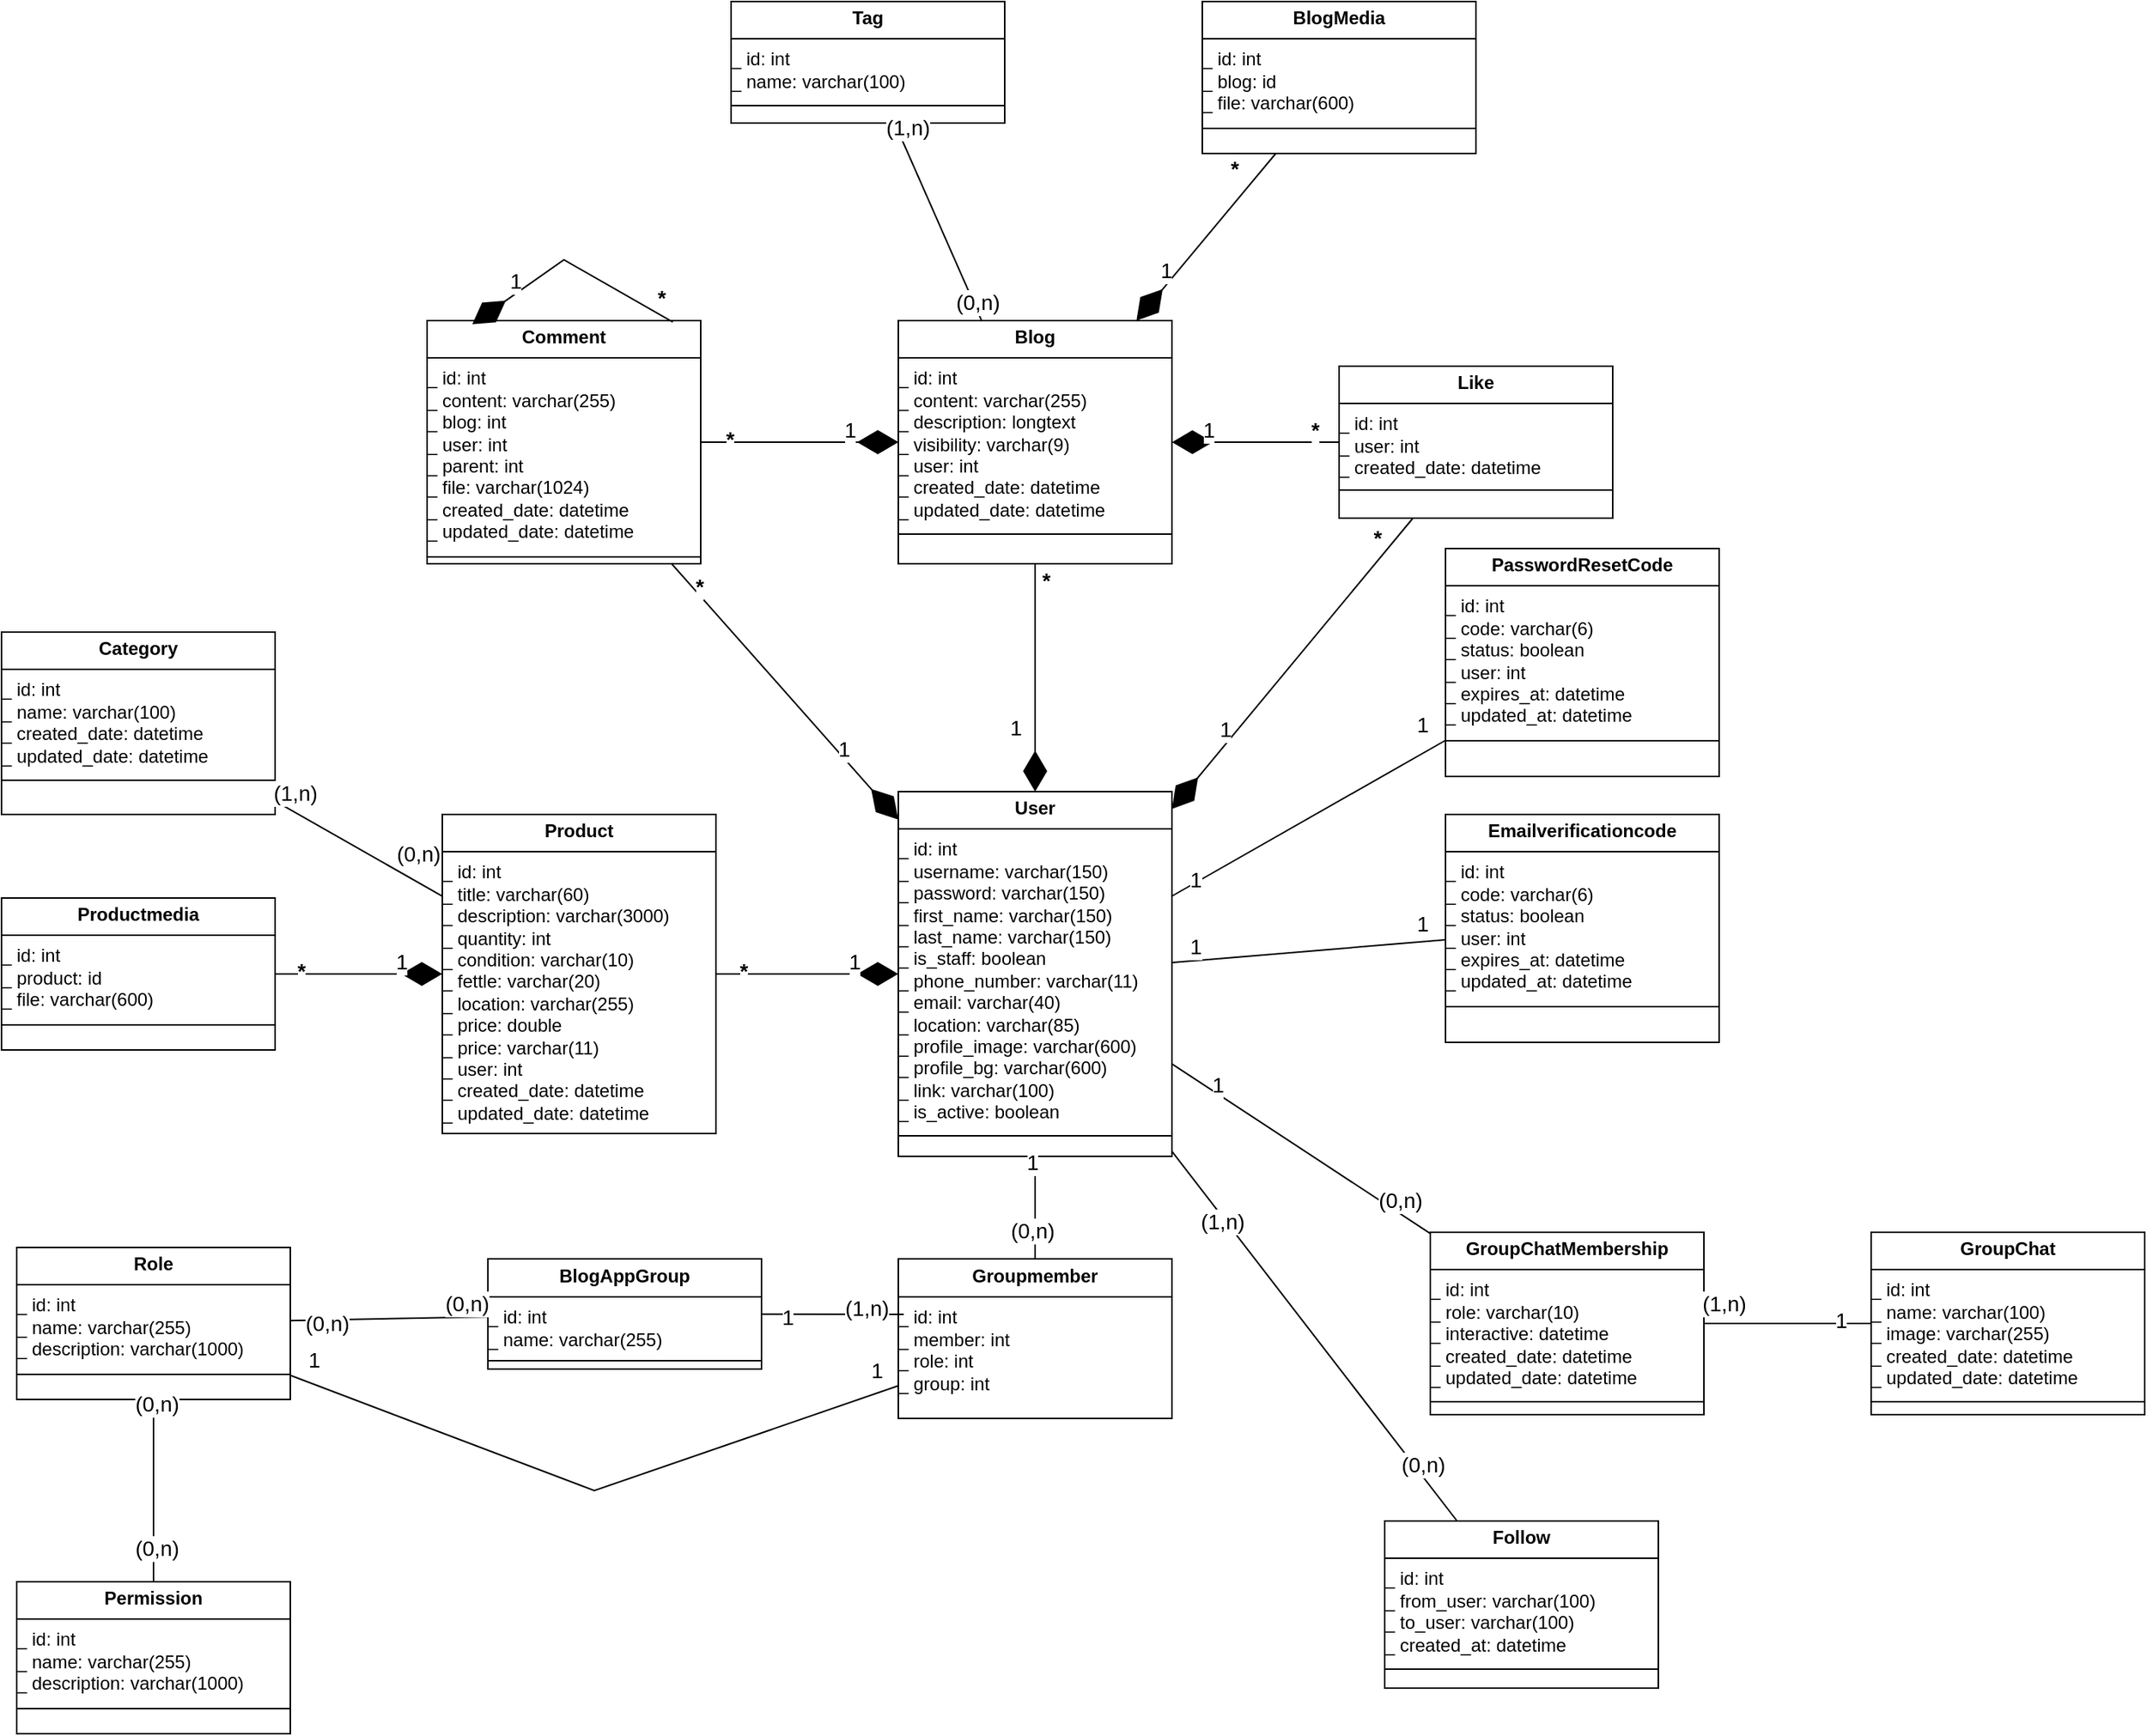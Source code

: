 <mxfile version="24.7.17">
  <diagram name="Page-1" id="c4acf3e9-155e-7222-9cf6-157b1a14988f">
    <mxGraphModel dx="2283" dy="1726" grid="1" gridSize="10" guides="1" tooltips="1" connect="1" arrows="1" fold="1" page="1" pageScale="1" pageWidth="850" pageHeight="1100" background="none" math="0" shadow="0">
      <root>
        <mxCell id="0" />
        <mxCell id="1" parent="0" />
        <mxCell id="75buAJmkiO0_xKclVIpT-29" value="&lt;p style=&quot;margin:0px;margin-top:4px;text-align:center;&quot;&gt;&lt;b&gt;User&lt;/b&gt;&lt;/p&gt;&lt;hr size=&quot;1&quot; style=&quot;border-style:solid;&quot;&gt;_ id: int&lt;div&gt;_ username: varchar(150)&lt;/div&gt;&lt;div&gt;_ password: varchar(150)&lt;/div&gt;&lt;div&gt;_ first_name: varchar(150)&lt;div&gt;_ last_name: varchar(150)&lt;/div&gt;&lt;div&gt;_ is_staff: boolean&lt;/div&gt;&lt;div&gt;_ phone_number: varchar(11)&lt;div&gt;_ email: varchar(40)&lt;/div&gt;&lt;div&gt;_ location: varchar(85)&lt;/div&gt;&lt;/div&gt;&lt;div&gt;_ profile_image: varchar(600)&lt;div&gt;_ profile_bg: varchar(600)&lt;/div&gt;&lt;div&gt;_ link: varchar(100)&lt;/div&gt;&lt;/div&gt;&lt;div&gt;_ is_active: boolean&lt;/div&gt;&lt;div&gt;&lt;div style=&quot;height:2px;&quot;&gt;&lt;/div&gt;&lt;hr size=&quot;1&quot; style=&quot;border-style:solid;&quot;&gt;&lt;div style=&quot;height:2px;&quot;&gt;&lt;/div&gt;&lt;/div&gt;&lt;/div&gt;" style="verticalAlign=top;align=left;overflow=fill;html=1;whiteSpace=wrap;" parent="1" vertex="1">
          <mxGeometry x="460" y="50" width="180" height="240" as="geometry" />
        </mxCell>
        <mxCell id="75buAJmkiO0_xKclVIpT-30" value="&lt;p style=&quot;margin:0px;margin-top:4px;text-align:center;&quot;&gt;&lt;b&gt;Follow&lt;/b&gt;&lt;/p&gt;&lt;hr size=&quot;1&quot; style=&quot;border-style:solid;&quot;&gt;_ id: int&lt;div&gt;_ from_user: varchar(100)&lt;/div&gt;&lt;div&gt;_ to_user: varchar(100)&lt;/div&gt;&lt;div&gt;_ created_at: datetime&lt;div&gt;&lt;div style=&quot;height:2px;&quot;&gt;&lt;/div&gt;&lt;hr size=&quot;1&quot; style=&quot;border-style:solid;&quot;&gt;&lt;div style=&quot;height:2px;&quot;&gt;&lt;/div&gt;&lt;/div&gt;&lt;/div&gt;" style="verticalAlign=top;align=left;overflow=fill;html=1;whiteSpace=wrap;" parent="1" vertex="1">
          <mxGeometry x="780" y="530" width="180" height="110" as="geometry" />
        </mxCell>
        <mxCell id="75buAJmkiO0_xKclVIpT-48" value="&lt;p style=&quot;margin:0px;margin-top:4px;text-align:center;&quot;&gt;&lt;b&gt;Blog&lt;/b&gt;&lt;/p&gt;&lt;hr size=&quot;1&quot; style=&quot;border-style:solid;&quot;&gt;_ id: int&lt;div&gt;_ content: varchar(255)&lt;/div&gt;&lt;div&gt;_ description: longtext&lt;/div&gt;&lt;div&gt;_ visibility: varchar(9)&lt;div&gt;_ user: int&lt;/div&gt;&lt;div&gt;_ created_date: datetime&lt;/div&gt;&lt;div&gt;_ updated_date: datetime&lt;/div&gt;&lt;div&gt;&lt;div style=&quot;height:2px;&quot;&gt;&lt;/div&gt;&lt;hr size=&quot;1&quot; style=&quot;border-style:solid;&quot;&gt;&lt;div style=&quot;height:2px;&quot;&gt;&lt;/div&gt;&lt;/div&gt;&lt;/div&gt;" style="verticalAlign=top;align=left;overflow=fill;html=1;whiteSpace=wrap;" parent="1" vertex="1">
          <mxGeometry x="460" y="-260" width="180" height="160" as="geometry" />
        </mxCell>
        <mxCell id="75buAJmkiO0_xKclVIpT-49" value="" style="endArrow=diamondThin;endFill=1;endSize=24;html=1;rounded=0;" parent="1" source="75buAJmkiO0_xKclVIpT-48" target="75buAJmkiO0_xKclVIpT-29" edge="1">
          <mxGeometry width="160" relative="1" as="geometry">
            <mxPoint x="850" y="208" as="sourcePoint" />
            <mxPoint x="649" y="208" as="targetPoint" />
          </mxGeometry>
        </mxCell>
        <mxCell id="75buAJmkiO0_xKclVIpT-50" value="&lt;font style=&quot;font-size: 14px;&quot;&gt;1&lt;/font&gt;" style="edgeLabel;html=1;align=center;verticalAlign=middle;resizable=0;points=[];" parent="75buAJmkiO0_xKclVIpT-49" vertex="1" connectable="0">
          <mxGeometry x="0.539" relative="1" as="geometry">
            <mxPoint x="-13" y="-8" as="offset" />
          </mxGeometry>
        </mxCell>
        <mxCell id="75buAJmkiO0_xKclVIpT-51" value="&lt;font style=&quot;font-size: 14px;&quot;&gt;&lt;b&gt;*&lt;/b&gt;&lt;/font&gt;" style="edgeLabel;html=1;align=center;verticalAlign=middle;resizable=0;points=[];" parent="75buAJmkiO0_xKclVIpT-49" vertex="1" connectable="0">
          <mxGeometry x="-0.789" y="-3" relative="1" as="geometry">
            <mxPoint x="10" y="-5" as="offset" />
          </mxGeometry>
        </mxCell>
        <mxCell id="75buAJmkiO0_xKclVIpT-52" value="&lt;p style=&quot;margin:0px;margin-top:4px;text-align:center;&quot;&gt;&lt;b&gt;BlogMedia&lt;/b&gt;&lt;/p&gt;&lt;hr size=&quot;1&quot; style=&quot;border-style:solid;&quot;&gt;_ id: int&lt;div&gt;_ blog: id&lt;/div&gt;&lt;div&gt;_ file: varchar(600)&lt;/div&gt;&lt;div&gt;&lt;div&gt;&lt;div style=&quot;height:2px;&quot;&gt;&lt;/div&gt;&lt;hr size=&quot;1&quot; style=&quot;border-style:solid;&quot;&gt;&lt;div style=&quot;height:2px;&quot;&gt;&lt;/div&gt;&lt;/div&gt;&lt;/div&gt;" style="verticalAlign=top;align=left;overflow=fill;html=1;whiteSpace=wrap;" parent="1" vertex="1">
          <mxGeometry x="660" y="-470" width="180" height="100" as="geometry" />
        </mxCell>
        <mxCell id="75buAJmkiO0_xKclVIpT-53" value="" style="endArrow=diamondThin;endFill=1;endSize=24;html=1;rounded=0;" parent="1" source="75buAJmkiO0_xKclVIpT-52" target="75buAJmkiO0_xKclVIpT-48" edge="1">
          <mxGeometry width="160" relative="1" as="geometry">
            <mxPoint x="760" y="-90" as="sourcePoint" />
            <mxPoint x="560" y="60" as="targetPoint" />
          </mxGeometry>
        </mxCell>
        <mxCell id="75buAJmkiO0_xKclVIpT-54" value="&lt;font style=&quot;font-size: 14px;&quot;&gt;1&lt;/font&gt;" style="edgeLabel;html=1;align=center;verticalAlign=middle;resizable=0;points=[];" parent="75buAJmkiO0_xKclVIpT-53" vertex="1" connectable="0">
          <mxGeometry x="0.539" relative="1" as="geometry">
            <mxPoint x="-2" y="-8" as="offset" />
          </mxGeometry>
        </mxCell>
        <mxCell id="75buAJmkiO0_xKclVIpT-55" value="&lt;font style=&quot;font-size: 14px;&quot;&gt;&lt;b&gt;*&lt;/b&gt;&lt;/font&gt;" style="edgeLabel;html=1;align=center;verticalAlign=middle;resizable=0;points=[];" parent="75buAJmkiO0_xKclVIpT-53" vertex="1" connectable="0">
          <mxGeometry x="-0.789" y="-3" relative="1" as="geometry">
            <mxPoint x="-16" as="offset" />
          </mxGeometry>
        </mxCell>
        <mxCell id="75buAJmkiO0_xKclVIpT-68" value="&lt;p style=&quot;margin:0px;margin-top:4px;text-align:center;&quot;&gt;&lt;b&gt;Comment&lt;/b&gt;&lt;/p&gt;&lt;hr size=&quot;1&quot; style=&quot;border-style:solid;&quot;&gt;_ id: int&lt;div&gt;_ content: varchar(255)&lt;/div&gt;&lt;div&gt;_ blog: int&lt;/div&gt;&lt;div&gt;_ user: int&lt;br&gt;&lt;/div&gt;&lt;div&gt;_ parent: int&lt;div&gt;_ file: varchar(1024)&lt;/div&gt;&lt;div&gt;_ created_date: datetime&lt;/div&gt;&lt;div&gt;_ updated_date: datetime&lt;/div&gt;&lt;div&gt;&lt;div style=&quot;height:2px;&quot;&gt;&lt;/div&gt;&lt;hr size=&quot;1&quot; style=&quot;border-style:solid;&quot;&gt;&lt;div style=&quot;height:2px;&quot;&gt;&lt;/div&gt;&lt;/div&gt;&lt;/div&gt;" style="verticalAlign=top;align=left;overflow=fill;html=1;whiteSpace=wrap;" parent="1" vertex="1">
          <mxGeometry x="150" y="-260" width="180" height="160" as="geometry" />
        </mxCell>
        <mxCell id="75buAJmkiO0_xKclVIpT-69" value="" style="endArrow=diamondThin;endFill=1;endSize=24;html=1;rounded=0;" parent="1" source="75buAJmkiO0_xKclVIpT-68" target="75buAJmkiO0_xKclVIpT-48" edge="1">
          <mxGeometry width="160" relative="1" as="geometry">
            <mxPoint x="790" y="-170" as="sourcePoint" />
            <mxPoint x="650" y="-170" as="targetPoint" />
          </mxGeometry>
        </mxCell>
        <mxCell id="75buAJmkiO0_xKclVIpT-70" value="&lt;font style=&quot;font-size: 14px;&quot;&gt;1&lt;/font&gt;" style="edgeLabel;html=1;align=center;verticalAlign=middle;resizable=0;points=[];" parent="75buAJmkiO0_xKclVIpT-69" vertex="1" connectable="0">
          <mxGeometry x="0.539" relative="1" as="geometry">
            <mxPoint x="-2" y="-8" as="offset" />
          </mxGeometry>
        </mxCell>
        <mxCell id="75buAJmkiO0_xKclVIpT-71" value="&lt;font style=&quot;font-size: 14px;&quot;&gt;&lt;b&gt;*&lt;/b&gt;&lt;/font&gt;" style="edgeLabel;html=1;align=center;verticalAlign=middle;resizable=0;points=[];" parent="75buAJmkiO0_xKclVIpT-69" vertex="1" connectable="0">
          <mxGeometry x="-0.789" y="-3" relative="1" as="geometry">
            <mxPoint x="5" y="-5" as="offset" />
          </mxGeometry>
        </mxCell>
        <mxCell id="75buAJmkiO0_xKclVIpT-78" value="" style="endArrow=diamondThin;endFill=1;endSize=24;html=1;rounded=0;entryX=0.165;entryY=0.015;entryDx=0;entryDy=0;entryPerimeter=0;exitX=0.898;exitY=0.006;exitDx=0;exitDy=0;exitPerimeter=0;" parent="1" source="75buAJmkiO0_xKclVIpT-68" target="75buAJmkiO0_xKclVIpT-68" edge="1">
          <mxGeometry width="160" relative="1" as="geometry">
            <mxPoint x="310" y="-330" as="sourcePoint" />
            <mxPoint x="200" y="-350" as="targetPoint" />
            <Array as="points">
              <mxPoint x="240" y="-300" />
            </Array>
          </mxGeometry>
        </mxCell>
        <mxCell id="75buAJmkiO0_xKclVIpT-79" value="&lt;font style=&quot;font-size: 14px;&quot;&gt;1&lt;/font&gt;" style="edgeLabel;html=1;align=center;verticalAlign=middle;resizable=0;points=[];" parent="75buAJmkiO0_xKclVIpT-78" vertex="1" connectable="0">
          <mxGeometry x="0.539" relative="1" as="geometry">
            <mxPoint x="-2" y="-8" as="offset" />
          </mxGeometry>
        </mxCell>
        <mxCell id="75buAJmkiO0_xKclVIpT-80" value="&lt;font style=&quot;font-size: 14px;&quot;&gt;&lt;b&gt;*&lt;/b&gt;&lt;/font&gt;" style="edgeLabel;html=1;align=center;verticalAlign=middle;resizable=0;points=[];" parent="75buAJmkiO0_xKclVIpT-78" vertex="1" connectable="0">
          <mxGeometry x="-0.789" y="-3" relative="1" as="geometry">
            <mxPoint x="5" y="-5" as="offset" />
          </mxGeometry>
        </mxCell>
        <mxCell id="75buAJmkiO0_xKclVIpT-85" value="" style="endArrow=diamondThin;endFill=1;endSize=24;html=1;rounded=0;" parent="1" source="75buAJmkiO0_xKclVIpT-68" target="75buAJmkiO0_xKclVIpT-29" edge="1">
          <mxGeometry width="160" relative="1" as="geometry">
            <mxPoint x="340" y="-170" as="sourcePoint" />
            <mxPoint x="470" y="-170" as="targetPoint" />
          </mxGeometry>
        </mxCell>
        <mxCell id="75buAJmkiO0_xKclVIpT-86" value="&lt;font style=&quot;font-size: 14px;&quot;&gt;1&lt;/font&gt;" style="edgeLabel;html=1;align=center;verticalAlign=middle;resizable=0;points=[];" parent="75buAJmkiO0_xKclVIpT-85" vertex="1" connectable="0">
          <mxGeometry x="0.539" relative="1" as="geometry">
            <mxPoint x="-2" y="-8" as="offset" />
          </mxGeometry>
        </mxCell>
        <mxCell id="75buAJmkiO0_xKclVIpT-87" value="&lt;font style=&quot;font-size: 14px;&quot;&gt;&lt;b&gt;*&lt;/b&gt;&lt;/font&gt;" style="edgeLabel;html=1;align=center;verticalAlign=middle;resizable=0;points=[];" parent="75buAJmkiO0_xKclVIpT-85" vertex="1" connectable="0">
          <mxGeometry x="-0.789" y="-3" relative="1" as="geometry">
            <mxPoint x="5" y="-5" as="offset" />
          </mxGeometry>
        </mxCell>
        <mxCell id="4jcIG2vYjWAaLgkACTkH-1" value="" style="endArrow=diamondThin;endFill=1;endSize=24;html=1;rounded=0;" edge="1" parent="1">
          <mxGeometry width="160" relative="1" as="geometry">
            <mxPoint x="330" y="-180" as="sourcePoint" />
            <mxPoint x="460" y="-180" as="targetPoint" />
          </mxGeometry>
        </mxCell>
        <mxCell id="4jcIG2vYjWAaLgkACTkH-2" value="&lt;font style=&quot;font-size: 14px;&quot;&gt;1&lt;/font&gt;" style="edgeLabel;html=1;align=center;verticalAlign=middle;resizable=0;points=[];" vertex="1" connectable="0" parent="4jcIG2vYjWAaLgkACTkH-1">
          <mxGeometry x="0.539" relative="1" as="geometry">
            <mxPoint x="-2" y="-8" as="offset" />
          </mxGeometry>
        </mxCell>
        <mxCell id="4jcIG2vYjWAaLgkACTkH-3" value="&lt;font style=&quot;font-size: 14px;&quot;&gt;&lt;b&gt;*&lt;/b&gt;&lt;/font&gt;" style="edgeLabel;html=1;align=center;verticalAlign=middle;resizable=0;points=[];" vertex="1" connectable="0" parent="4jcIG2vYjWAaLgkACTkH-1">
          <mxGeometry x="-0.789" y="-3" relative="1" as="geometry">
            <mxPoint x="5" y="-5" as="offset" />
          </mxGeometry>
        </mxCell>
        <mxCell id="4jcIG2vYjWAaLgkACTkH-8" value="&lt;p style=&quot;margin:0px;margin-top:4px;text-align:center;&quot;&gt;&lt;b&gt;Product&lt;/b&gt;&lt;/p&gt;&lt;hr size=&quot;1&quot; style=&quot;border-style:solid;&quot;&gt;_ id: int&lt;div&gt;_ title: varchar(60)&lt;/div&gt;&lt;div&gt;_ description: varchar(3000)&lt;/div&gt;&lt;div&gt;_ quantity: int&lt;div&gt;_ condition: varchar(10)&lt;/div&gt;&lt;div&gt;_ fettle: varchar(20)&lt;br&gt;&lt;/div&gt;&lt;div&gt;_ location: varchar(255)&lt;br&gt;&lt;/div&gt;&lt;div&gt;_ price: double&lt;br&gt;&lt;/div&gt;&lt;div&gt;&lt;div&gt;_ price: varchar(11)&lt;/div&gt;&lt;/div&gt;&lt;div&gt;_ user: int&lt;br&gt;&lt;/div&gt;&lt;div&gt;&lt;span style=&quot;background-color: initial;&quot;&gt;_ created_date: datetime&lt;/span&gt;&lt;br&gt;&lt;/div&gt;&lt;div&gt;_ updated_date: datetime&lt;/div&gt;&lt;div&gt;&lt;div style=&quot;height:2px;&quot;&gt;&lt;/div&gt;&lt;hr size=&quot;1&quot; style=&quot;border-style:solid;&quot;&gt;&lt;div style=&quot;height:2px;&quot;&gt;&lt;/div&gt;&lt;/div&gt;&lt;/div&gt;" style="verticalAlign=top;align=left;overflow=fill;html=1;whiteSpace=wrap;" vertex="1" parent="1">
          <mxGeometry x="160" y="65" width="180" height="210" as="geometry" />
        </mxCell>
        <mxCell id="4jcIG2vYjWAaLgkACTkH-9" value="&lt;p style=&quot;margin:0px;margin-top:4px;text-align:center;&quot;&gt;&lt;b&gt;Productmedia&lt;/b&gt;&lt;/p&gt;&lt;hr size=&quot;1&quot; style=&quot;border-style:solid;&quot;&gt;_ id: int&lt;div&gt;_ product: id&lt;/div&gt;&lt;div&gt;_ file: varchar(600)&lt;/div&gt;&lt;div&gt;&lt;div&gt;&lt;div style=&quot;height:2px;&quot;&gt;&lt;/div&gt;&lt;hr size=&quot;1&quot; style=&quot;border-style:solid;&quot;&gt;&lt;div style=&quot;height:2px;&quot;&gt;&lt;/div&gt;&lt;/div&gt;&lt;/div&gt;" style="verticalAlign=top;align=left;overflow=fill;html=1;whiteSpace=wrap;" vertex="1" parent="1">
          <mxGeometry x="-130" y="120" width="180" height="100" as="geometry" />
        </mxCell>
        <mxCell id="4jcIG2vYjWAaLgkACTkH-10" value="" style="endArrow=diamondThin;endFill=1;endSize=24;html=1;rounded=0;" edge="1" parent="1" source="4jcIG2vYjWAaLgkACTkH-8" target="75buAJmkiO0_xKclVIpT-29">
          <mxGeometry width="160" relative="1" as="geometry">
            <mxPoint x="321" y="-90" as="sourcePoint" />
            <mxPoint x="470" y="78" as="targetPoint" />
          </mxGeometry>
        </mxCell>
        <mxCell id="4jcIG2vYjWAaLgkACTkH-11" value="&lt;font style=&quot;font-size: 14px;&quot;&gt;1&lt;/font&gt;" style="edgeLabel;html=1;align=center;verticalAlign=middle;resizable=0;points=[];" vertex="1" connectable="0" parent="4jcIG2vYjWAaLgkACTkH-10">
          <mxGeometry x="0.539" relative="1" as="geometry">
            <mxPoint x="-2" y="-8" as="offset" />
          </mxGeometry>
        </mxCell>
        <mxCell id="4jcIG2vYjWAaLgkACTkH-12" value="&lt;font style=&quot;font-size: 14px;&quot;&gt;&lt;b&gt;*&lt;/b&gt;&lt;/font&gt;" style="edgeLabel;html=1;align=center;verticalAlign=middle;resizable=0;points=[];" vertex="1" connectable="0" parent="4jcIG2vYjWAaLgkACTkH-10">
          <mxGeometry x="-0.789" y="-3" relative="1" as="geometry">
            <mxPoint x="5" y="-5" as="offset" />
          </mxGeometry>
        </mxCell>
        <mxCell id="4jcIG2vYjWAaLgkACTkH-13" value="" style="endArrow=diamondThin;endFill=1;endSize=24;html=1;rounded=0;" edge="1" parent="1" source="4jcIG2vYjWAaLgkACTkH-9" target="4jcIG2vYjWAaLgkACTkH-8">
          <mxGeometry width="160" relative="1" as="geometry">
            <mxPoint x="350" y="180" as="sourcePoint" />
            <mxPoint x="470" y="180" as="targetPoint" />
          </mxGeometry>
        </mxCell>
        <mxCell id="4jcIG2vYjWAaLgkACTkH-14" value="&lt;font style=&quot;font-size: 14px;&quot;&gt;1&lt;/font&gt;" style="edgeLabel;html=1;align=center;verticalAlign=middle;resizable=0;points=[];" vertex="1" connectable="0" parent="4jcIG2vYjWAaLgkACTkH-13">
          <mxGeometry x="0.539" relative="1" as="geometry">
            <mxPoint x="-2" y="-8" as="offset" />
          </mxGeometry>
        </mxCell>
        <mxCell id="4jcIG2vYjWAaLgkACTkH-15" value="&lt;font style=&quot;font-size: 14px;&quot;&gt;&lt;b&gt;*&lt;/b&gt;&lt;/font&gt;" style="edgeLabel;html=1;align=center;verticalAlign=middle;resizable=0;points=[];" vertex="1" connectable="0" parent="4jcIG2vYjWAaLgkACTkH-13">
          <mxGeometry x="-0.789" y="-3" relative="1" as="geometry">
            <mxPoint x="5" y="-5" as="offset" />
          </mxGeometry>
        </mxCell>
        <mxCell id="4jcIG2vYjWAaLgkACTkH-16" value="&lt;p style=&quot;margin:0px;margin-top:4px;text-align:center;&quot;&gt;&lt;b&gt;Category&lt;/b&gt;&lt;/p&gt;&lt;hr size=&quot;1&quot; style=&quot;border-style:solid;&quot;&gt;_ id: int&lt;div&gt;_ name: varchar(100)&lt;/div&gt;&lt;div&gt;&lt;div&gt;_ created_date: datetime&lt;/div&gt;&lt;div&gt;_ updated_date: datetime&lt;/div&gt;&lt;div&gt;&lt;div style=&quot;height:2px;&quot;&gt;&lt;/div&gt;&lt;hr size=&quot;1&quot; style=&quot;border-style:solid;&quot;&gt;&lt;div style=&quot;height:2px;&quot;&gt;&lt;/div&gt;&lt;/div&gt;&lt;/div&gt;" style="verticalAlign=top;align=left;overflow=fill;html=1;whiteSpace=wrap;" vertex="1" parent="1">
          <mxGeometry x="-130" y="-55" width="180" height="120" as="geometry" />
        </mxCell>
        <mxCell id="4jcIG2vYjWAaLgkACTkH-18" value="&lt;p style=&quot;margin:0px;margin-top:4px;text-align:center;&quot;&gt;&lt;b&gt;Tag&lt;/b&gt;&lt;/p&gt;&lt;hr size=&quot;1&quot; style=&quot;border-style:solid;&quot;&gt;_ id: int&lt;div&gt;_ name: varchar(100)&lt;/div&gt;&lt;div&gt;&lt;div&gt;&lt;div style=&quot;height:2px;&quot;&gt;&lt;/div&gt;&lt;hr size=&quot;1&quot; style=&quot;border-style:solid;&quot;&gt;&lt;div style=&quot;height:2px;&quot;&gt;&lt;/div&gt;&lt;/div&gt;&lt;/div&gt;" style="verticalAlign=top;align=left;overflow=fill;html=1;whiteSpace=wrap;" vertex="1" parent="1">
          <mxGeometry x="350" y="-470" width="180" height="80" as="geometry" />
        </mxCell>
        <mxCell id="4jcIG2vYjWAaLgkACTkH-20" value="&lt;p style=&quot;margin:0px;margin-top:4px;text-align:center;&quot;&gt;&lt;b&gt;Like&lt;/b&gt;&lt;/p&gt;&lt;hr size=&quot;1&quot; style=&quot;border-style:solid;&quot;&gt;_ id: int&lt;div&gt;&lt;span style=&quot;background-color: initial;&quot;&gt;_ user: int&lt;/span&gt;&lt;br&gt;&lt;/div&gt;&lt;div&gt;&lt;div&gt;_ created_date: datetime&lt;/div&gt;&lt;div&gt;&lt;hr size=&quot;1&quot; style=&quot;border-style:solid;&quot;&gt;&lt;div style=&quot;height:2px;&quot;&gt;&lt;/div&gt;&lt;/div&gt;&lt;/div&gt;" style="verticalAlign=top;align=left;overflow=fill;html=1;whiteSpace=wrap;" vertex="1" parent="1">
          <mxGeometry x="750" y="-230" width="180" height="100" as="geometry" />
        </mxCell>
        <mxCell id="4jcIG2vYjWAaLgkACTkH-21" value="" style="endArrow=diamondThin;endFill=1;endSize=24;html=1;rounded=0;" edge="1" parent="1" source="4jcIG2vYjWAaLgkACTkH-20" target="75buAJmkiO0_xKclVIpT-48">
          <mxGeometry width="160" relative="1" as="geometry">
            <mxPoint x="654" y="-300" as="sourcePoint" />
            <mxPoint x="618" y="-250" as="targetPoint" />
          </mxGeometry>
        </mxCell>
        <mxCell id="4jcIG2vYjWAaLgkACTkH-22" value="&lt;font style=&quot;font-size: 14px;&quot;&gt;1&lt;/font&gt;" style="edgeLabel;html=1;align=center;verticalAlign=middle;resizable=0;points=[];" vertex="1" connectable="0" parent="4jcIG2vYjWAaLgkACTkH-21">
          <mxGeometry x="0.539" relative="1" as="geometry">
            <mxPoint x="-2" y="-8" as="offset" />
          </mxGeometry>
        </mxCell>
        <mxCell id="4jcIG2vYjWAaLgkACTkH-23" value="&lt;font style=&quot;font-size: 14px;&quot;&gt;&lt;b&gt;*&lt;/b&gt;&lt;/font&gt;" style="edgeLabel;html=1;align=center;verticalAlign=middle;resizable=0;points=[];" vertex="1" connectable="0" parent="4jcIG2vYjWAaLgkACTkH-21">
          <mxGeometry x="-0.789" y="-3" relative="1" as="geometry">
            <mxPoint x="-5" y="-5" as="offset" />
          </mxGeometry>
        </mxCell>
        <mxCell id="4jcIG2vYjWAaLgkACTkH-24" value="" style="endArrow=diamondThin;endFill=1;endSize=24;html=1;rounded=0;" edge="1" parent="1" source="4jcIG2vYjWAaLgkACTkH-20" target="75buAJmkiO0_xKclVIpT-29">
          <mxGeometry width="160" relative="1" as="geometry">
            <mxPoint x="770" y="-170" as="sourcePoint" />
            <mxPoint x="650" y="-170" as="targetPoint" />
          </mxGeometry>
        </mxCell>
        <mxCell id="4jcIG2vYjWAaLgkACTkH-25" value="&lt;font style=&quot;font-size: 14px;&quot;&gt;1&lt;/font&gt;" style="edgeLabel;html=1;align=center;verticalAlign=middle;resizable=0;points=[];" vertex="1" connectable="0" parent="4jcIG2vYjWAaLgkACTkH-24">
          <mxGeometry x="0.539" relative="1" as="geometry">
            <mxPoint x="-2" y="-8" as="offset" />
          </mxGeometry>
        </mxCell>
        <mxCell id="4jcIG2vYjWAaLgkACTkH-26" value="&lt;font style=&quot;font-size: 14px;&quot;&gt;&lt;b&gt;*&lt;/b&gt;&lt;/font&gt;" style="edgeLabel;html=1;align=center;verticalAlign=middle;resizable=0;points=[];" vertex="1" connectable="0" parent="4jcIG2vYjWAaLgkACTkH-24">
          <mxGeometry x="-0.789" y="-3" relative="1" as="geometry">
            <mxPoint x="-5" y="-5" as="offset" />
          </mxGeometry>
        </mxCell>
        <mxCell id="4jcIG2vYjWAaLgkACTkH-27" value="&lt;p style=&quot;margin:0px;margin-top:4px;text-align:center;&quot;&gt;&lt;b&gt;Emailverificationcode&lt;/b&gt;&lt;/p&gt;&lt;hr size=&quot;1&quot; style=&quot;border-style:solid;&quot;&gt;_ id: int&lt;div&gt;_ code: varchar(6)&lt;/div&gt;&lt;div&gt;&lt;div&gt;_ status: boolean&lt;/div&gt;&lt;div&gt;&lt;div&gt;_ user: int&lt;/div&gt;&lt;/div&gt;&lt;div&gt;_ expires_at: datetime&lt;/div&gt;&lt;div&gt;_ updated_at: datetime&lt;br&gt;&lt;/div&gt;&lt;div&gt;&lt;div style=&quot;height:2px;&quot;&gt;&lt;/div&gt;&lt;hr size=&quot;1&quot; style=&quot;border-style:solid;&quot;&gt;&lt;div style=&quot;height:2px;&quot;&gt;&lt;/div&gt;&lt;/div&gt;&lt;/div&gt;" style="verticalAlign=top;align=left;overflow=fill;html=1;whiteSpace=wrap;" vertex="1" parent="1">
          <mxGeometry x="820" y="65" width="180" height="150" as="geometry" />
        </mxCell>
        <mxCell id="4jcIG2vYjWAaLgkACTkH-28" value="" style="endArrow=none;html=1;rounded=0;" edge="1" parent="1" source="75buAJmkiO0_xKclVIpT-29" target="4jcIG2vYjWAaLgkACTkH-27">
          <mxGeometry relative="1" as="geometry">
            <mxPoint x="620" y="100" as="sourcePoint" />
            <mxPoint x="780" y="100" as="targetPoint" />
          </mxGeometry>
        </mxCell>
        <mxCell id="4jcIG2vYjWAaLgkACTkH-29" value="&lt;font style=&quot;font-size: 14px;&quot;&gt;1&lt;/font&gt;" style="edgeLabel;resizable=0;html=1;align=left;verticalAlign=bottom;" connectable="0" vertex="1" parent="4jcIG2vYjWAaLgkACTkH-28">
          <mxGeometry x="-1" relative="1" as="geometry">
            <mxPoint x="10" as="offset" />
          </mxGeometry>
        </mxCell>
        <mxCell id="4jcIG2vYjWAaLgkACTkH-30" value="&lt;font style=&quot;font-size: 14px;&quot;&gt;1&lt;/font&gt;" style="edgeLabel;resizable=0;html=1;align=right;verticalAlign=bottom;" connectable="0" vertex="1" parent="4jcIG2vYjWAaLgkACTkH-28">
          <mxGeometry x="1" relative="1" as="geometry">
            <mxPoint x="-10" as="offset" />
          </mxGeometry>
        </mxCell>
        <mxCell id="4jcIG2vYjWAaLgkACTkH-31" value="" style="endArrow=none;html=1;rounded=0;" edge="1" parent="1" source="4jcIG2vYjWAaLgkACTkH-16" target="4jcIG2vYjWAaLgkACTkH-8">
          <mxGeometry relative="1" as="geometry">
            <mxPoint x="400" y="120" as="sourcePoint" />
            <mxPoint x="560" y="120" as="targetPoint" />
          </mxGeometry>
        </mxCell>
        <mxCell id="4jcIG2vYjWAaLgkACTkH-39" value="&lt;font style=&quot;font-size: 14px;&quot;&gt;(1,n)&lt;/font&gt;" style="edgeLabel;html=1;align=center;verticalAlign=middle;resizable=0;points=[];" vertex="1" connectable="0" parent="4jcIG2vYjWAaLgkACTkH-31">
          <mxGeometry x="-0.775" y="2" relative="1" as="geometry">
            <mxPoint y="-11" as="offset" />
          </mxGeometry>
        </mxCell>
        <mxCell id="4jcIG2vYjWAaLgkACTkH-47" value="&lt;font style=&quot;font-size: 14px;&quot;&gt;(0,n)&lt;/font&gt;" style="edgeLabel;html=1;align=center;verticalAlign=middle;resizable=0;points=[];" vertex="1" connectable="0" parent="4jcIG2vYjWAaLgkACTkH-31">
          <mxGeometry x="0.696" relative="1" as="geometry">
            <mxPoint y="-19" as="offset" />
          </mxGeometry>
        </mxCell>
        <mxCell id="4jcIG2vYjWAaLgkACTkH-34" value="&lt;p style=&quot;margin:0px;margin-top:4px;text-align:center;&quot;&gt;&lt;b&gt;PasswordResetCode&lt;/b&gt;&lt;/p&gt;&lt;hr size=&quot;1&quot; style=&quot;border-style:solid;&quot;&gt;_ id: int&lt;div&gt;_ code: varchar(6)&lt;/div&gt;&lt;div&gt;&lt;div&gt;_ status: boolean&lt;/div&gt;&lt;div&gt;&lt;div&gt;_ user: int&lt;/div&gt;&lt;/div&gt;&lt;div&gt;_ expires_at: datetime&lt;/div&gt;&lt;div&gt;_ updated_at: datetime&lt;br&gt;&lt;/div&gt;&lt;div&gt;&lt;div style=&quot;height:2px;&quot;&gt;&lt;/div&gt;&lt;hr size=&quot;1&quot; style=&quot;border-style:solid;&quot;&gt;&lt;div style=&quot;height:2px;&quot;&gt;&lt;/div&gt;&lt;/div&gt;&lt;/div&gt;" style="verticalAlign=top;align=left;overflow=fill;html=1;whiteSpace=wrap;" vertex="1" parent="1">
          <mxGeometry x="820" y="-110" width="180" height="150" as="geometry" />
        </mxCell>
        <mxCell id="4jcIG2vYjWAaLgkACTkH-35" value="" style="endArrow=none;html=1;rounded=0;" edge="1" parent="1" source="75buAJmkiO0_xKclVIpT-29" target="4jcIG2vYjWAaLgkACTkH-34">
          <mxGeometry relative="1" as="geometry">
            <mxPoint x="650" y="180" as="sourcePoint" />
            <mxPoint x="830" y="180" as="targetPoint" />
          </mxGeometry>
        </mxCell>
        <mxCell id="4jcIG2vYjWAaLgkACTkH-36" value="&lt;font style=&quot;font-size: 14px;&quot;&gt;1&lt;/font&gt;" style="edgeLabel;resizable=0;html=1;align=left;verticalAlign=bottom;" connectable="0" vertex="1" parent="4jcIG2vYjWAaLgkACTkH-35">
          <mxGeometry x="-1" relative="1" as="geometry">
            <mxPoint x="10" as="offset" />
          </mxGeometry>
        </mxCell>
        <mxCell id="4jcIG2vYjWAaLgkACTkH-37" value="&lt;font style=&quot;font-size: 14px;&quot;&gt;1&lt;/font&gt;" style="edgeLabel;resizable=0;html=1;align=right;verticalAlign=bottom;" connectable="0" vertex="1" parent="4jcIG2vYjWAaLgkACTkH-35">
          <mxGeometry x="1" relative="1" as="geometry">
            <mxPoint x="-10" as="offset" />
          </mxGeometry>
        </mxCell>
        <mxCell id="4jcIG2vYjWAaLgkACTkH-38" value="&lt;p style=&quot;margin:0px;margin-top:4px;text-align:center;&quot;&gt;&lt;b&gt;GroupChat&lt;/b&gt;&lt;/p&gt;&lt;hr size=&quot;1&quot; style=&quot;border-style:solid;&quot;&gt;_ id: int&lt;div&gt;_ name: varchar(100)&lt;/div&gt;&lt;div&gt;&lt;div&gt;_ image: varchar(255)&lt;/div&gt;&lt;div&gt;&lt;/div&gt;&lt;div&gt;_ created_date: datetime&lt;/div&gt;&lt;div&gt;_ updated_date: datetime&lt;/div&gt;&lt;div&gt;&lt;div style=&quot;height:2px;&quot;&gt;&lt;/div&gt;&lt;hr size=&quot;1&quot; style=&quot;border-style:solid;&quot;&gt;&lt;div style=&quot;height:2px;&quot;&gt;&lt;/div&gt;&lt;/div&gt;&lt;/div&gt;" style="verticalAlign=top;align=left;overflow=fill;html=1;whiteSpace=wrap;" vertex="1" parent="1">
          <mxGeometry x="1100" y="340" width="180" height="120" as="geometry" />
        </mxCell>
        <mxCell id="4jcIG2vYjWAaLgkACTkH-41" value="" style="endArrow=none;html=1;rounded=0;" edge="1" parent="1" source="4jcIG2vYjWAaLgkACTkH-18" target="75buAJmkiO0_xKclVIpT-48">
          <mxGeometry relative="1" as="geometry">
            <mxPoint x="410" y="-260" as="sourcePoint" />
            <mxPoint x="170" y="129" as="targetPoint" />
          </mxGeometry>
        </mxCell>
        <mxCell id="4jcIG2vYjWAaLgkACTkH-42" value="&lt;font style=&quot;font-size: 14px;&quot;&gt;(1,n)&lt;/font&gt;" style="edgeLabel;html=1;align=center;verticalAlign=middle;resizable=0;points=[];" vertex="1" connectable="0" parent="4jcIG2vYjWAaLgkACTkH-41">
          <mxGeometry x="-0.775" y="2" relative="1" as="geometry">
            <mxPoint y="-11" as="offset" />
          </mxGeometry>
        </mxCell>
        <mxCell id="4jcIG2vYjWAaLgkACTkH-43" value="&lt;font style=&quot;font-size: 14px;&quot;&gt;(0,n)&lt;/font&gt;" style="edgeLabel;html=1;align=center;verticalAlign=middle;resizable=0;points=[];" vertex="1" connectable="0" parent="4jcIG2vYjWAaLgkACTkH-41">
          <mxGeometry x="0.826" y="2" relative="1" as="geometry">
            <mxPoint as="offset" />
          </mxGeometry>
        </mxCell>
        <mxCell id="4jcIG2vYjWAaLgkACTkH-45" value="" style="endArrow=none;html=1;rounded=0;" edge="1" parent="1" source="75buAJmkiO0_xKclVIpT-30" target="75buAJmkiO0_xKclVIpT-29">
          <mxGeometry relative="1" as="geometry">
            <mxPoint x="60" y="66" as="sourcePoint" />
            <mxPoint x="550" y="300" as="targetPoint" />
          </mxGeometry>
        </mxCell>
        <mxCell id="4jcIG2vYjWAaLgkACTkH-46" value="&lt;font style=&quot;font-size: 14px;&quot;&gt;(0,n)&lt;/font&gt;" style="edgeLabel;html=1;align=center;verticalAlign=middle;resizable=0;points=[];" vertex="1" connectable="0" parent="4jcIG2vYjWAaLgkACTkH-45">
          <mxGeometry x="-0.775" y="2" relative="1" as="geometry">
            <mxPoint y="-11" as="offset" />
          </mxGeometry>
        </mxCell>
        <mxCell id="4jcIG2vYjWAaLgkACTkH-48" value="&lt;font style=&quot;font-size: 14px;&quot;&gt;(1,n)&lt;/font&gt;" style="edgeLabel;html=1;align=center;verticalAlign=middle;resizable=0;points=[];" vertex="1" connectable="0" parent="4jcIG2vYjWAaLgkACTkH-45">
          <mxGeometry x="0.631" y="2" relative="1" as="geometry">
            <mxPoint as="offset" />
          </mxGeometry>
        </mxCell>
        <mxCell id="4jcIG2vYjWAaLgkACTkH-55" value="&lt;p style=&quot;margin:0px;margin-top:4px;text-align:center;&quot;&gt;&lt;b&gt;GroupChatMembership&lt;/b&gt;&lt;/p&gt;&lt;hr size=&quot;1&quot; style=&quot;border-style:solid;&quot;&gt;_ id: int&lt;div&gt;_ role: varchar(10)&lt;/div&gt;&lt;div&gt;_ interactive: datetime&lt;br&gt;&lt;/div&gt;&lt;div&gt;&lt;div&gt;_ created_date: datetime&lt;/div&gt;&lt;div&gt;_ updated_date: datetime&lt;/div&gt;&lt;div&gt;&lt;div style=&quot;height:2px;&quot;&gt;&lt;/div&gt;&lt;hr size=&quot;1&quot; style=&quot;border-style:solid;&quot;&gt;&lt;div style=&quot;height:2px;&quot;&gt;&lt;/div&gt;&lt;/div&gt;&lt;/div&gt;" style="verticalAlign=top;align=left;overflow=fill;html=1;whiteSpace=wrap;" vertex="1" parent="1">
          <mxGeometry x="810" y="340" width="180" height="120" as="geometry" />
        </mxCell>
        <mxCell id="4jcIG2vYjWAaLgkACTkH-56" value="" style="endArrow=none;html=1;rounded=0;" edge="1" parent="1" source="4jcIG2vYjWAaLgkACTkH-55" target="4jcIG2vYjWAaLgkACTkH-38">
          <mxGeometry relative="1" as="geometry">
            <mxPoint x="781" y="330" as="sourcePoint" />
            <mxPoint x="650" y="241" as="targetPoint" />
          </mxGeometry>
        </mxCell>
        <mxCell id="4jcIG2vYjWAaLgkACTkH-57" value="&lt;font style=&quot;font-size: 14px;&quot;&gt;(1,n)&lt;/font&gt;" style="edgeLabel;html=1;align=center;verticalAlign=middle;resizable=0;points=[];" vertex="1" connectable="0" parent="4jcIG2vYjWAaLgkACTkH-56">
          <mxGeometry x="-0.775" y="2" relative="1" as="geometry">
            <mxPoint y="-11" as="offset" />
          </mxGeometry>
        </mxCell>
        <mxCell id="4jcIG2vYjWAaLgkACTkH-58" value="&lt;span style=&quot;font-size: 14px;&quot;&gt;1&lt;/span&gt;" style="edgeLabel;html=1;align=center;verticalAlign=middle;resizable=0;points=[];" vertex="1" connectable="0" parent="4jcIG2vYjWAaLgkACTkH-56">
          <mxGeometry x="0.631" y="2" relative="1" as="geometry">
            <mxPoint as="offset" />
          </mxGeometry>
        </mxCell>
        <mxCell id="4jcIG2vYjWAaLgkACTkH-65" value="" style="endArrow=none;html=1;rounded=0;" edge="1" parent="1" source="4jcIG2vYjWAaLgkACTkH-55" target="75buAJmkiO0_xKclVIpT-29">
          <mxGeometry relative="1" as="geometry">
            <mxPoint x="960" y="390" as="sourcePoint" />
            <mxPoint x="1090" y="390" as="targetPoint" />
          </mxGeometry>
        </mxCell>
        <mxCell id="4jcIG2vYjWAaLgkACTkH-66" value="&lt;font style=&quot;font-size: 14px;&quot;&gt;(0,n)&lt;/font&gt;" style="edgeLabel;html=1;align=center;verticalAlign=middle;resizable=0;points=[];" vertex="1" connectable="0" parent="4jcIG2vYjWAaLgkACTkH-65">
          <mxGeometry x="-0.775" y="2" relative="1" as="geometry">
            <mxPoint y="-11" as="offset" />
          </mxGeometry>
        </mxCell>
        <mxCell id="4jcIG2vYjWAaLgkACTkH-67" value="&lt;span style=&quot;font-size: 14px;&quot;&gt;1&lt;/span&gt;" style="edgeLabel;html=1;align=center;verticalAlign=middle;resizable=0;points=[];" vertex="1" connectable="0" parent="4jcIG2vYjWAaLgkACTkH-65">
          <mxGeometry x="0.631" y="2" relative="1" as="geometry">
            <mxPoint y="-9" as="offset" />
          </mxGeometry>
        </mxCell>
        <mxCell id="4jcIG2vYjWAaLgkACTkH-68" value="&lt;p style=&quot;margin:0px;margin-top:4px;text-align:center;&quot;&gt;&lt;b&gt;Permission&lt;/b&gt;&lt;/p&gt;&lt;hr size=&quot;1&quot; style=&quot;border-style:solid;&quot;&gt;_ id: int&lt;div&gt;_ name: varchar(255)&lt;/div&gt;&lt;div&gt;_ description: varchar(1000)&lt;/div&gt;&lt;div&gt;&lt;div&gt;&lt;div style=&quot;height:2px;&quot;&gt;&lt;/div&gt;&lt;hr size=&quot;1&quot; style=&quot;border-style:solid;&quot;&gt;&lt;div style=&quot;height:2px;&quot;&gt;&lt;/div&gt;&lt;/div&gt;&lt;/div&gt;" style="verticalAlign=top;align=left;overflow=fill;html=1;whiteSpace=wrap;" vertex="1" parent="1">
          <mxGeometry x="-120" y="570" width="180" height="100" as="geometry" />
        </mxCell>
        <mxCell id="4jcIG2vYjWAaLgkACTkH-69" value="&lt;p style=&quot;margin:0px;margin-top:4px;text-align:center;&quot;&gt;&lt;b&gt;Role&lt;/b&gt;&lt;/p&gt;&lt;hr size=&quot;1&quot; style=&quot;border-style:solid;&quot;&gt;_ id: int&lt;div&gt;_ name: varchar(255)&lt;/div&gt;&lt;div&gt;_ description: varchar(1000)&lt;/div&gt;&lt;div&gt;&lt;div&gt;&lt;div style=&quot;height:2px;&quot;&gt;&lt;/div&gt;&lt;hr size=&quot;1&quot; style=&quot;border-style:solid;&quot;&gt;&lt;div style=&quot;height:2px;&quot;&gt;&lt;/div&gt;&lt;/div&gt;&lt;/div&gt;" style="verticalAlign=top;align=left;overflow=fill;html=1;whiteSpace=wrap;" vertex="1" parent="1">
          <mxGeometry x="-120" y="350" width="180" height="100" as="geometry" />
        </mxCell>
        <mxCell id="4jcIG2vYjWAaLgkACTkH-70" value="" style="endArrow=none;html=1;rounded=0;" edge="1" parent="1" source="4jcIG2vYjWAaLgkACTkH-69" target="4jcIG2vYjWAaLgkACTkH-68">
          <mxGeometry relative="1" as="geometry">
            <mxPoint x="568" y="360" as="sourcePoint" />
            <mxPoint x="565" y="300" as="targetPoint" />
          </mxGeometry>
        </mxCell>
        <mxCell id="4jcIG2vYjWAaLgkACTkH-71" value="&lt;font style=&quot;font-size: 14px;&quot;&gt;(0,n)&lt;/font&gt;" style="edgeLabel;html=1;align=center;verticalAlign=middle;resizable=0;points=[];" vertex="1" connectable="0" parent="4jcIG2vYjWAaLgkACTkH-70">
          <mxGeometry x="-0.775" y="2" relative="1" as="geometry">
            <mxPoint y="-11" as="offset" />
          </mxGeometry>
        </mxCell>
        <mxCell id="4jcIG2vYjWAaLgkACTkH-72" value="&lt;font style=&quot;font-size: 14px;&quot;&gt;(0,n)&lt;/font&gt;" style="edgeLabel;html=1;align=center;verticalAlign=middle;resizable=0;points=[];" vertex="1" connectable="0" parent="4jcIG2vYjWAaLgkACTkH-70">
          <mxGeometry x="0.631" y="2" relative="1" as="geometry">
            <mxPoint as="offset" />
          </mxGeometry>
        </mxCell>
        <mxCell id="4jcIG2vYjWAaLgkACTkH-73" value="&lt;p style=&quot;margin:0px;margin-top:4px;text-align:center;&quot;&gt;&lt;b&gt;BlogAppGroup&lt;/b&gt;&lt;/p&gt;&lt;hr size=&quot;1&quot; style=&quot;border-style:solid;&quot;&gt;_ id: int&lt;div&gt;_ name: varchar(255)&lt;/div&gt;&lt;div&gt;&lt;div&gt;&lt;hr size=&quot;1&quot; style=&quot;border-style:solid;&quot;&gt;&lt;div style=&quot;height:2px;&quot;&gt;&lt;/div&gt;&lt;/div&gt;&lt;/div&gt;" style="verticalAlign=top;align=left;overflow=fill;html=1;whiteSpace=wrap;" vertex="1" parent="1">
          <mxGeometry x="190" y="357.5" width="180" height="72.5" as="geometry" />
        </mxCell>
        <mxCell id="4jcIG2vYjWAaLgkACTkH-74" value="" style="endArrow=none;html=1;rounded=0;" edge="1" parent="1" source="4jcIG2vYjWAaLgkACTkH-73" target="4jcIG2vYjWAaLgkACTkH-69">
          <mxGeometry relative="1" as="geometry">
            <mxPoint x="90" y="630" as="sourcePoint" />
            <mxPoint y="630" as="targetPoint" />
          </mxGeometry>
        </mxCell>
        <mxCell id="4jcIG2vYjWAaLgkACTkH-75" value="&lt;font style=&quot;font-size: 14px;&quot;&gt;(0,n)&lt;/font&gt;" style="edgeLabel;html=1;align=center;verticalAlign=middle;resizable=0;points=[];" vertex="1" connectable="0" parent="4jcIG2vYjWAaLgkACTkH-74">
          <mxGeometry x="-0.775" y="2" relative="1" as="geometry">
            <mxPoint y="-11" as="offset" />
          </mxGeometry>
        </mxCell>
        <mxCell id="4jcIG2vYjWAaLgkACTkH-76" value="&lt;font style=&quot;font-size: 14px;&quot;&gt;(0,n)&lt;/font&gt;" style="edgeLabel;html=1;align=center;verticalAlign=middle;resizable=0;points=[];" vertex="1" connectable="0" parent="4jcIG2vYjWAaLgkACTkH-74">
          <mxGeometry x="0.631" y="2" relative="1" as="geometry">
            <mxPoint as="offset" />
          </mxGeometry>
        </mxCell>
        <mxCell id="4jcIG2vYjWAaLgkACTkH-77" value="&lt;p style=&quot;margin:0px;margin-top:4px;text-align:center;&quot;&gt;&lt;b&gt;Groupmember&lt;/b&gt;&lt;/p&gt;&lt;hr size=&quot;1&quot; style=&quot;border-style:solid;&quot;&gt;_ id: int&lt;div&gt;_ member: int&lt;/div&gt;&lt;div&gt;_ role: int&lt;/div&gt;&lt;div&gt;_ group: int&lt;/div&gt;&lt;div&gt;&lt;div&gt;&lt;div style=&quot;height:2px;&quot;&gt;&lt;/div&gt;&lt;/div&gt;&lt;/div&gt;" style="verticalAlign=top;align=left;overflow=fill;html=1;whiteSpace=wrap;" vertex="1" parent="1">
          <mxGeometry x="460" y="357.5" width="180" height="105" as="geometry" />
        </mxCell>
        <mxCell id="4jcIG2vYjWAaLgkACTkH-79" value="" style="endArrow=none;html=1;rounded=0;" edge="1" parent="1" source="4jcIG2vYjWAaLgkACTkH-77" target="75buAJmkiO0_xKclVIpT-29">
          <mxGeometry relative="1" as="geometry">
            <mxPoint x="797" y="350" as="sourcePoint" />
            <mxPoint x="650" y="245" as="targetPoint" />
          </mxGeometry>
        </mxCell>
        <mxCell id="4jcIG2vYjWAaLgkACTkH-80" value="&lt;font style=&quot;font-size: 14px;&quot;&gt;(0,n)&lt;/font&gt;" style="edgeLabel;html=1;align=center;verticalAlign=middle;resizable=0;points=[];" vertex="1" connectable="0" parent="4jcIG2vYjWAaLgkACTkH-79">
          <mxGeometry x="-0.775" y="2" relative="1" as="geometry">
            <mxPoint y="-11" as="offset" />
          </mxGeometry>
        </mxCell>
        <mxCell id="4jcIG2vYjWAaLgkACTkH-81" value="&lt;span style=&quot;font-size: 14px;&quot;&gt;1&lt;/span&gt;" style="edgeLabel;html=1;align=center;verticalAlign=middle;resizable=0;points=[];" vertex="1" connectable="0" parent="4jcIG2vYjWAaLgkACTkH-79">
          <mxGeometry x="0.631" y="2" relative="1" as="geometry">
            <mxPoint y="-9" as="offset" />
          </mxGeometry>
        </mxCell>
        <mxCell id="4jcIG2vYjWAaLgkACTkH-82" value="" style="endArrow=none;html=1;rounded=0;exitX=0.02;exitY=0.348;exitDx=0;exitDy=0;exitPerimeter=0;" edge="1" parent="1" source="4jcIG2vYjWAaLgkACTkH-77" target="4jcIG2vYjWAaLgkACTkH-73">
          <mxGeometry relative="1" as="geometry">
            <mxPoint x="970" y="410" as="sourcePoint" />
            <mxPoint x="1110" y="410" as="targetPoint" />
          </mxGeometry>
        </mxCell>
        <mxCell id="4jcIG2vYjWAaLgkACTkH-83" value="&lt;font style=&quot;font-size: 14px;&quot;&gt;(1,n)&lt;/font&gt;" style="edgeLabel;html=1;align=center;verticalAlign=middle;resizable=0;points=[];" vertex="1" connectable="0" parent="4jcIG2vYjWAaLgkACTkH-82">
          <mxGeometry x="-0.775" y="2" relative="1" as="geometry">
            <mxPoint x="-14" y="-6" as="offset" />
          </mxGeometry>
        </mxCell>
        <mxCell id="4jcIG2vYjWAaLgkACTkH-84" value="&lt;span style=&quot;font-size: 14px;&quot;&gt;1&lt;/span&gt;" style="edgeLabel;html=1;align=center;verticalAlign=middle;resizable=0;points=[];" vertex="1" connectable="0" parent="4jcIG2vYjWAaLgkACTkH-82">
          <mxGeometry x="0.631" y="2" relative="1" as="geometry">
            <mxPoint as="offset" />
          </mxGeometry>
        </mxCell>
        <mxCell id="4jcIG2vYjWAaLgkACTkH-85" value="" style="endArrow=none;html=1;rounded=0;" edge="1" parent="1" source="4jcIG2vYjWAaLgkACTkH-69" target="4jcIG2vYjWAaLgkACTkH-77">
          <mxGeometry relative="1" as="geometry">
            <mxPoint x="110" y="280" as="sourcePoint" />
            <mxPoint x="830" y="180" as="targetPoint" />
            <Array as="points">
              <mxPoint x="260" y="510" />
            </Array>
          </mxGeometry>
        </mxCell>
        <mxCell id="4jcIG2vYjWAaLgkACTkH-86" value="&lt;font style=&quot;font-size: 14px;&quot;&gt;1&lt;/font&gt;" style="edgeLabel;resizable=0;html=1;align=left;verticalAlign=bottom;" connectable="0" vertex="1" parent="4jcIG2vYjWAaLgkACTkH-85">
          <mxGeometry x="-1" relative="1" as="geometry">
            <mxPoint x="10" as="offset" />
          </mxGeometry>
        </mxCell>
        <mxCell id="4jcIG2vYjWAaLgkACTkH-87" value="&lt;font style=&quot;font-size: 14px;&quot;&gt;1&lt;/font&gt;" style="edgeLabel;resizable=0;html=1;align=right;verticalAlign=bottom;" connectable="0" vertex="1" parent="4jcIG2vYjWAaLgkACTkH-85">
          <mxGeometry x="1" relative="1" as="geometry">
            <mxPoint x="-10" as="offset" />
          </mxGeometry>
        </mxCell>
      </root>
    </mxGraphModel>
  </diagram>
</mxfile>
